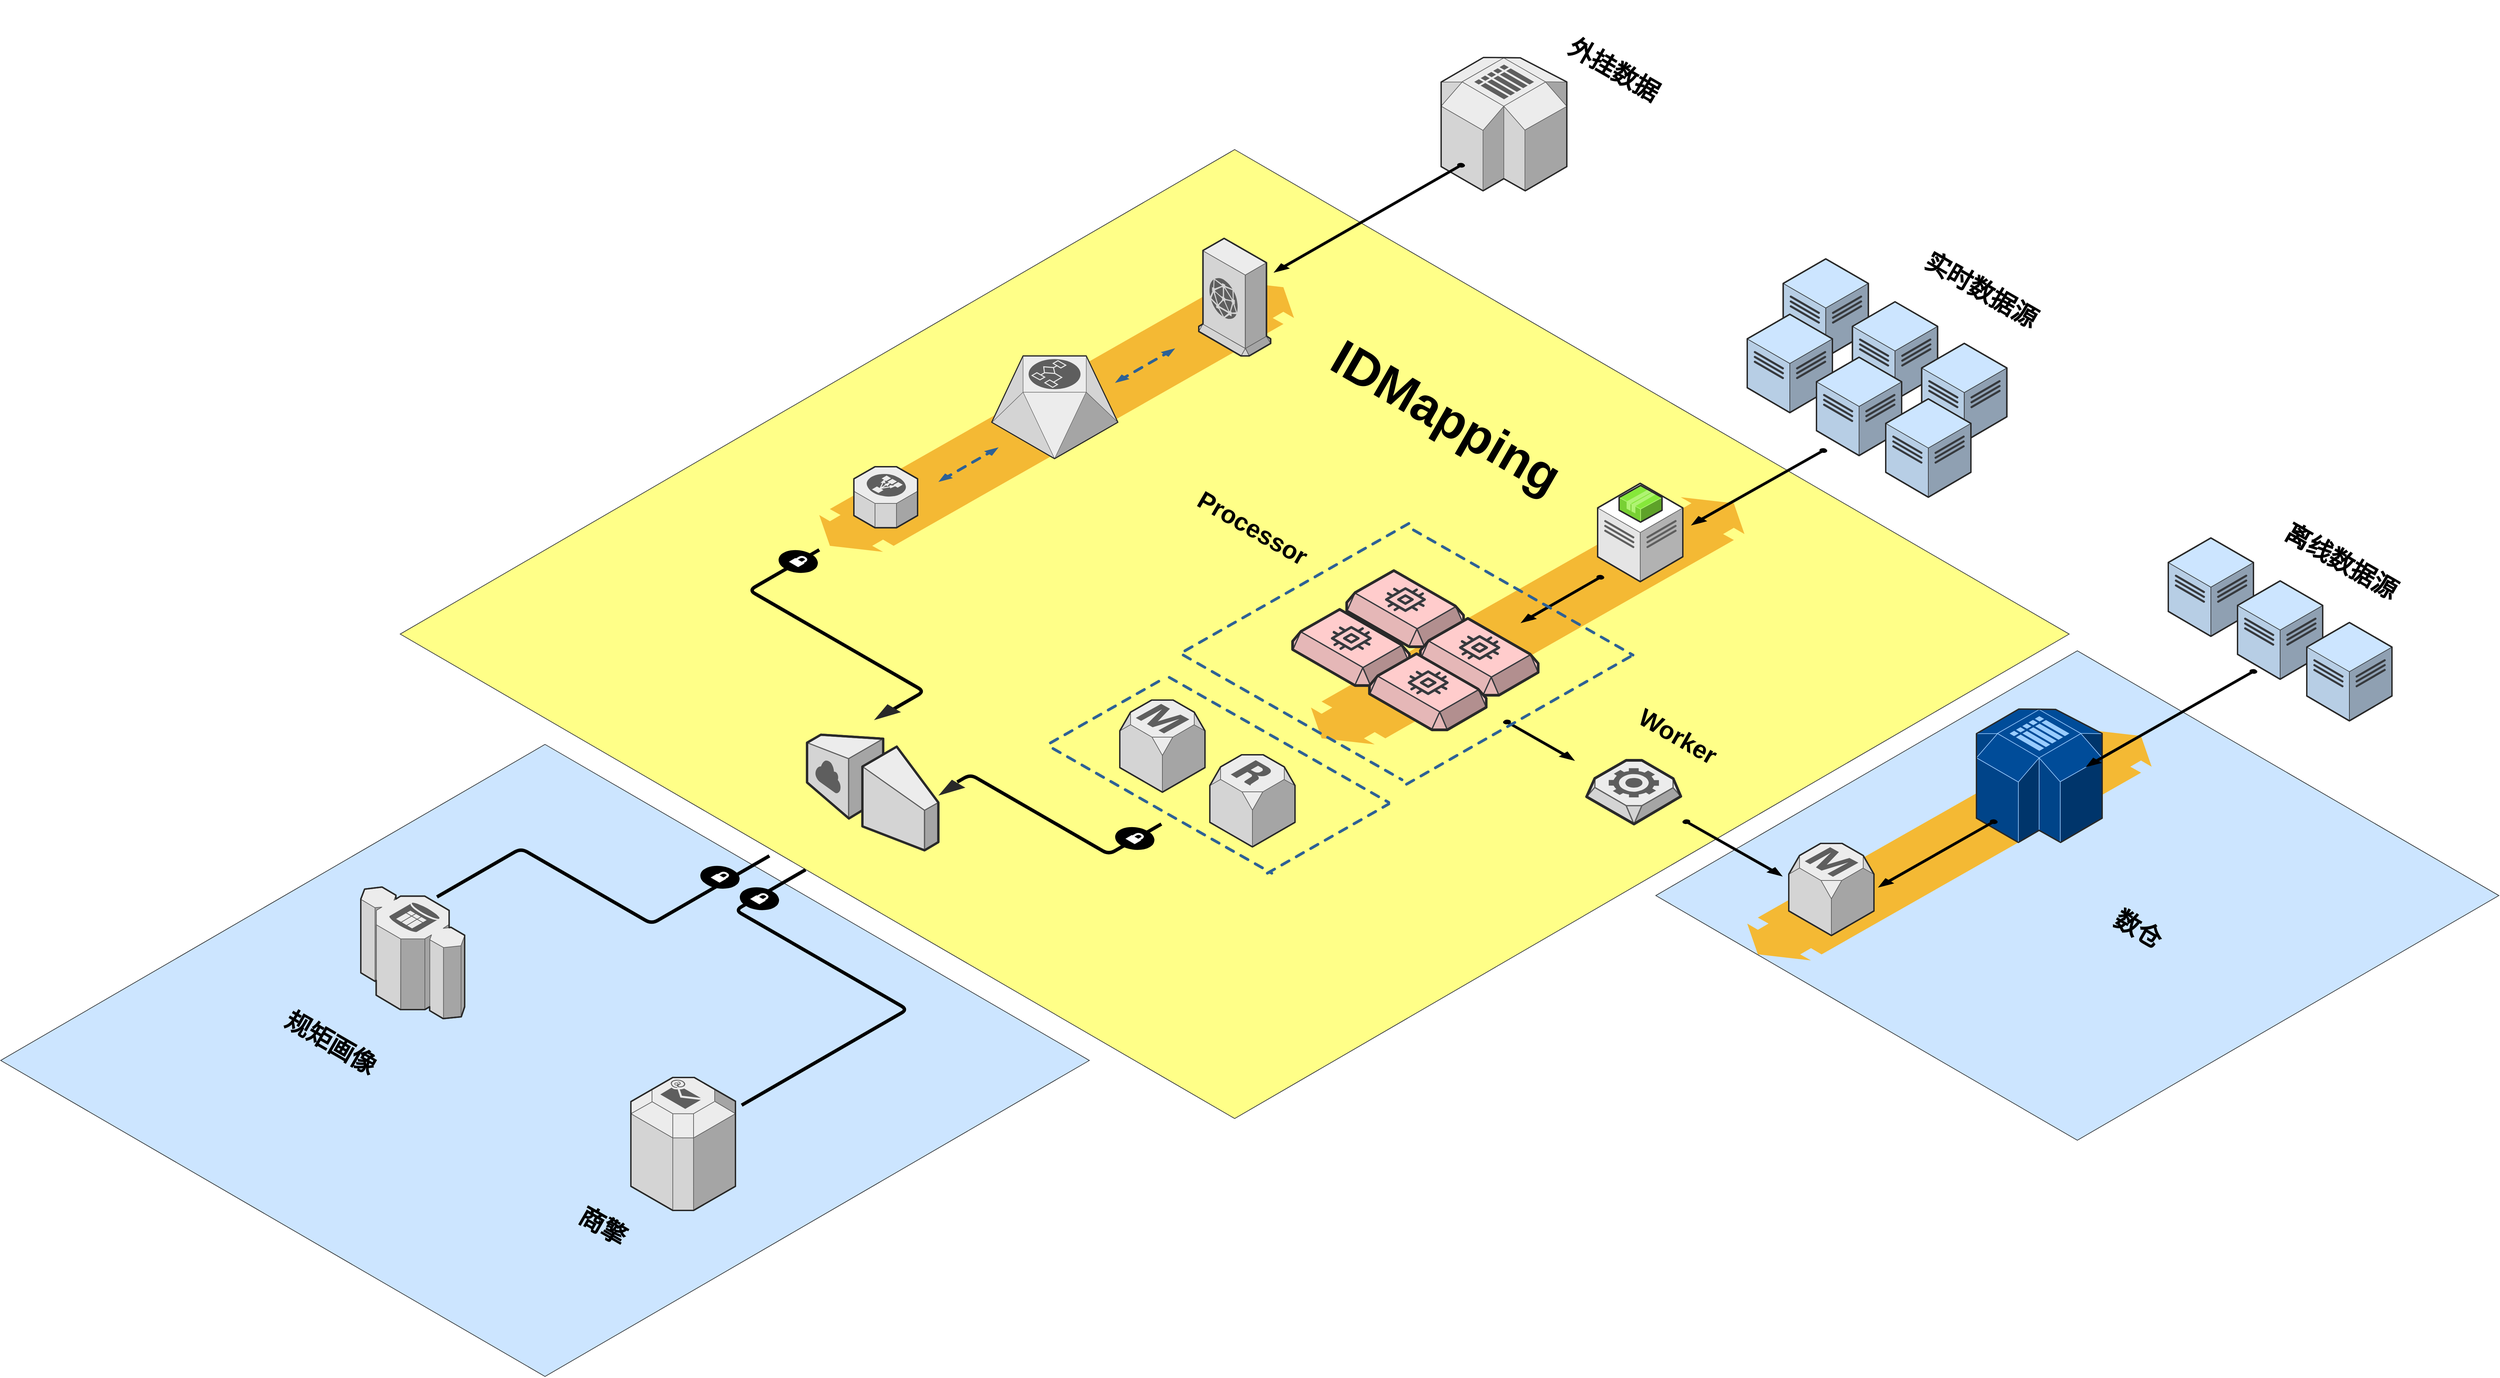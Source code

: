 <mxfile version="22.1.1" type="github">
  <diagram name="Page-1" id="aaaa8250-4180-3840-79b5-4cada1eebb92">
    <mxGraphModel dx="6480" dy="2360" grid="1" gridSize="10" guides="1" tooltips="1" connect="1" arrows="1" fold="1" page="1" pageScale="1" pageWidth="850" pageHeight="1100" background="none" math="0" shadow="0">
      <root>
        <object label="" A="姓名" id="0">
          <mxCell />
        </object>
        <mxCell id="1" parent="0" />
        <mxCell id="N4fXtc_vA8JSeR74UG47-44" value="" style="verticalLabelPosition=bottom;html=1;verticalAlign=top;strokeWidth=1;align=center;outlineConnect=0;dashed=0;outlineConnect=0;shape=mxgraph.aws3d.spot2;fillColor=#cce5ff;strokeColor=#36393d;aspect=fixed;" vertex="1" parent="1">
          <mxGeometry x="1470" y="1213.85" width="1217.37" height="706.86" as="geometry" />
        </mxCell>
        <mxCell id="N4fXtc_vA8JSeR74UG47-30" value="" style="verticalLabelPosition=bottom;html=1;verticalAlign=top;strokeWidth=1;align=center;outlineConnect=0;dashed=0;outlineConnect=0;shape=mxgraph.aws3d.spot2;fillColor=#ffff88;strokeColor=#36393d;aspect=fixed;" vertex="1" parent="1">
          <mxGeometry x="-343.1" y="490" width="2410" height="1399.35" as="geometry" />
        </mxCell>
        <mxCell id="N4fXtc_vA8JSeR74UG47-29" value="" style="verticalLabelPosition=bottom;html=1;verticalAlign=top;strokeWidth=1;align=center;outlineConnect=0;dashed=0;outlineConnect=0;shape=mxgraph.aws3d.spot2;fillColor=#cce5ff;strokeColor=#36393d;aspect=fixed;" vertex="1" parent="1">
          <mxGeometry x="-920" y="1349" width="1572" height="912.78" as="geometry" />
        </mxCell>
        <mxCell id="d5ac148becb70bc-7" value="" style="verticalLabelPosition=bottom;html=1;verticalAlign=top;strokeWidth=1;dashed=0;shape=mxgraph.aws3d.flatDoubleEdge;fillColor=#000000;aspect=fixed;rounded=1;shadow=0;comic=0;fontFamily=Verdana;fontSize=12;flipV=1;" parent="1" vertex="1">
          <mxGeometry x="1602" y="1328" width="584" height="333" as="geometry" />
        </mxCell>
        <mxCell id="1a8abee3a6cfdf20-38" value="" style="verticalLabelPosition=bottom;html=1;verticalAlign=top;strokeWidth=1;dashed=0;shape=mxgraph.aws3d.flatDoubleEdge;fillColor=#000000;aspect=fixed;rounded=1;shadow=0;comic=0;fontFamily=Verdana;fontSize=12;flipV=1;" parent="1" vertex="1">
          <mxGeometry x="972" y="992" width="626" height="357" as="geometry" />
        </mxCell>
        <mxCell id="1a8abee3a6cfdf20-28" value="" style="verticalLabelPosition=bottom;html=1;verticalAlign=top;strokeWidth=1;dashed=0;shape=mxgraph.aws3d.flatDoubleEdge;fillColor=#000000;aspect=fixed;rounded=1;shadow=0;comic=0;fontFamily=Verdana;fontSize=12;flipV=1;" parent="1" vertex="1">
          <mxGeometry x="262" y="680" width="685.59" height="391" as="geometry" />
        </mxCell>
        <mxCell id="1a8abee3a6cfdf20-3" value="" style="edgeStyle=isometricEdgeStyle;endArrow=none;html=1;labelBackgroundColor=none;strokeWidth=5;fontFamily=Verdana;fontSize=12" parent="1" edge="1">
          <mxGeometry width="50" height="100" relative="1" as="geometry">
            <mxPoint x="352" y="1308" as="sourcePoint" />
            <mxPoint x="262" y="1068" as="targetPoint" />
            <Array as="points">
              <mxPoint x="302" y="1208" />
            </Array>
          </mxGeometry>
        </mxCell>
        <mxCell id="1a8abee3a6cfdf20-5" value="" style="edgeStyle=isometricEdgeStyle;endArrow=none;html=1;labelBackgroundColor=none;strokeColor=#000000;strokeWidth=5;fontFamily=Verdana;fontSize=12;exitX=0.698;exitY=0.854;exitDx=0;exitDy=0;exitPerimeter=0;" parent="1" edge="1" source="1a8abee3a6cfdf20-27">
          <mxGeometry width="50" height="100" relative="1" as="geometry">
            <mxPoint x="420" y="1430" as="sourcePoint" />
            <mxPoint x="756" y="1464" as="targetPoint" />
            <Array as="points">
              <mxPoint x="580" y="1450" />
            </Array>
          </mxGeometry>
        </mxCell>
        <mxCell id="1a8abee3a6cfdf20-6" value="" style="verticalLabelPosition=bottom;html=1;verticalAlign=top;strokeWidth=1;dashed=0;shape=mxgraph.aws3d.elasticLoadBalancing;fillColor=#ECECEC;strokeColor=#5E5E5E;aspect=fixed;rounded=1;shadow=0;comic=0;fontSize=12;" parent="1" vertex="1">
          <mxGeometry x="312" y="948" width="92" height="88.17" as="geometry" />
        </mxCell>
        <mxCell id="1a8abee3a6cfdf20-7" value="" style="verticalLabelPosition=bottom;html=1;verticalAlign=top;strokeWidth=1;dashed=0;shape=mxgraph.aws3d.workflowService;fillColor=#ECECEC;strokeColor=#5E5E5E;aspect=fixed;rounded=1;shadow=0;comic=0;fontSize=12" parent="1" vertex="1">
          <mxGeometry x="511" y="788" width="182.2" height="148.4" as="geometry" />
        </mxCell>
        <mxCell id="1a8abee3a6cfdf20-8" value="" style="verticalLabelPosition=bottom;html=1;verticalAlign=top;strokeWidth=1;dashed=0;shape=mxgraph.aws3d.cloudfront;fillColor=#ECECEC;strokeColor=#5E5E5E;aspect=fixed;rounded=1;shadow=0;comic=0;fontSize=12" parent="1" vertex="1">
          <mxGeometry x="810" y="618.2" width="103.8" height="169.8" as="geometry" />
        </mxCell>
        <mxCell id="1a8abee3a6cfdf20-9" value="" style="verticalLabelPosition=bottom;html=1;verticalAlign=top;strokeWidth=1;dashed=0;shape=mxgraph.aws3d.internetGateway;fillColor=#ECECEC;strokeColor=#5E5E5E;aspect=fixed;rounded=1;shadow=0;comic=0;fontSize=12;flipH=1;flipV=0;" parent="1" vertex="1">
          <mxGeometry x="244.42" y="1335" width="189.58" height="167" as="geometry" />
        </mxCell>
        <mxCell id="1a8abee3a6cfdf20-13" value="" style="verticalLabelPosition=bottom;html=1;verticalAlign=top;strokeWidth=1;dashed=0;shape=mxgraph.aws3d.simpleDb2;fillColor=#ECECEC;strokeColor=#5E5E5E;aspect=fixed;rounded=1;shadow=0;comic=0;fontSize=12" parent="1" vertex="1">
          <mxGeometry x="1160" y="357" width="181.5" height="192.6" as="geometry" />
        </mxCell>
        <mxCell id="1a8abee3a6cfdf20-20" value="" style="verticalLabelPosition=bottom;html=1;verticalAlign=top;strokeWidth=1;dashed=0;shape=mxgraph.aws3d.simpleDb2;fillColor=#004C99;strokeColor=#99CCFF;aspect=fixed;rounded=1;shadow=0;comic=0;fontSize=12" parent="1" vertex="1">
          <mxGeometry x="1933" y="1298" width="181.5" height="192.6" as="geometry" />
        </mxCell>
        <mxCell id="1a8abee3a6cfdf20-22" value="" style="verticalLabelPosition=bottom;html=1;verticalAlign=top;strokeWidth=1;dashed=0;shape=mxgraph.aws3d.dataCenter;fillColor=#ffffff;strokeColor=#5E5E5E;aspect=fixed;rounded=1;shadow=0;comic=0;fontSize=12" parent="1" vertex="1">
          <mxGeometry x="1386" y="972" width="123" height="142" as="geometry" />
        </mxCell>
        <mxCell id="1a8abee3a6cfdf20-23" value="" style="verticalLabelPosition=bottom;html=1;verticalAlign=top;strokeWidth=1;dashed=0;shape=mxgraph.aws3d.application2;fillColor=#86E83A;strokeColor=#B0F373;aspect=fixed;rounded=1;shadow=0;comic=0;fontSize=12" parent="1" vertex="1">
          <mxGeometry x="1417" y="975" width="62" height="53" as="geometry" />
        </mxCell>
        <mxCell id="1a8abee3a6cfdf20-25" value="" style="verticalLabelPosition=bottom;html=1;verticalAlign=top;strokeWidth=1;dashed=0;shape=mxgraph.aws3d.arrowhead;aspect=fixed;rounded=1;shadow=0;comic=0;fillColor=none;fontFamily=Verdana;fontSize=12;fontColor=#000000;flipV=1;" parent="1" vertex="1">
          <mxGeometry x="341" y="1291" width="39" height="23" as="geometry" />
        </mxCell>
        <mxCell id="1a8abee3a6cfdf20-1" value="" style="verticalLabelPosition=bottom;html=1;verticalAlign=top;strokeWidth=1;dashed=0;shape=mxgraph.aws3d.secureConnection;fillColor=#000000;strokeColor=#ffffff;aspect=fixed;rounded=1;shadow=0;comic=0;fontSize=12" parent="1" vertex="1">
          <mxGeometry x="203" y="1068" width="57.0" height="34" as="geometry" />
        </mxCell>
        <mxCell id="1a8abee3a6cfdf20-29" value="" style="verticalLabelPosition=bottom;html=1;verticalAlign=top;strokeWidth=1;dashed=0;shape=mxgraph.aws3d.dashedEdgeDouble;fillColor=#000000;aspect=fixed;rounded=1;shadow=0;comic=0;fontFamily=Verdana;fontSize=12;flipV=1;" parent="1" vertex="1">
          <mxGeometry x="434" y="920" width="87" height="50" as="geometry" />
        </mxCell>
        <mxCell id="1a8abee3a6cfdf20-30" value="" style="verticalLabelPosition=bottom;html=1;verticalAlign=top;strokeWidth=1;dashed=0;shape=mxgraph.aws3d.dashedEdgeDouble;fillColor=#000000;aspect=fixed;rounded=1;shadow=0;comic=0;fontFamily=Verdana;fontSize=12;flipV=1;" parent="1" vertex="1">
          <mxGeometry x="689" y="777" width="87" height="50" as="geometry" />
        </mxCell>
        <mxCell id="1a8abee3a6cfdf20-34" value="" style="verticalLabelPosition=bottom;html=1;verticalAlign=top;strokeWidth=1;dashed=0;shape=mxgraph.aws3d.arrowSW;fillColor=#000000;aspect=fixed;rounded=1;shadow=0;comic=0;fontFamily=Verdana;fontSize=12;" parent="1" vertex="1">
          <mxGeometry x="919.3" y="510" width="274.56" height="157" as="geometry" />
        </mxCell>
        <mxCell id="1a8abee3a6cfdf20-36" value="" style="verticalLabelPosition=bottom;html=1;verticalAlign=top;strokeWidth=1;dashed=0;shape=mxgraph.aws3d.arrowSW;fillColor=#000000;aspect=fixed;rounded=1;shadow=0;comic=0;fontFamily=Verdana;fontSize=12" parent="1" vertex="1">
          <mxGeometry x="1522" y="922" width="195" height="110" as="geometry" />
        </mxCell>
        <mxCell id="1a8abee3a6cfdf20-37" value="" style="verticalLabelPosition=bottom;html=1;verticalAlign=top;strokeWidth=1;dashed=0;shape=mxgraph.aws3d.arrowSW;fillColor=#000000;aspect=fixed;rounded=1;shadow=0;comic=0;fontFamily=Verdana;fontSize=12" parent="1" vertex="1">
          <mxGeometry x="1276" y="1105" width="119" height="68" as="geometry" />
        </mxCell>
        <mxCell id="1a8abee3a6cfdf20-39" value="" style="verticalLabelPosition=bottom;html=1;verticalAlign=top;strokeWidth=1;dashed=0;shape=mxgraph.aws3d.arrowSE;fillColor=#000000;aspect=fixed;rounded=1;shadow=0;comic=0;fontFamily=Verdana;fontSize=12" parent="1" vertex="1">
          <mxGeometry x="1250" y="1314" width="102" height="58" as="geometry" />
        </mxCell>
        <mxCell id="d5ac148becb70bc-1" value="" style="verticalLabelPosition=bottom;html=1;verticalAlign=top;strokeWidth=1;dashed=0;shape=mxgraph.aws3d.arrowSE;fillColor=#000000;aspect=fixed;rounded=1;shadow=0;comic=0;fontFamily=Verdana;fontSize=12" parent="1" vertex="1">
          <mxGeometry x="1509" y="1458" width="143" height="81" as="geometry" />
        </mxCell>
        <mxCell id="d5ac148becb70bc-3" value="" style="verticalLabelPosition=bottom;html=1;verticalAlign=top;strokeWidth=1;dashed=0;shape=mxgraph.aws3d.rdsMaster;fillColor=#ECECEC;strokeColor=#5E5E5E;aspect=fixed;rounded=1;shadow=0;comic=0;fontFamily=Verdana;fontSize=12" parent="1" vertex="1">
          <mxGeometry x="1662" y="1492" width="123" height="133" as="geometry" />
        </mxCell>
        <mxCell id="d5ac148becb70bc-4" value="" style="verticalLabelPosition=bottom;html=1;verticalAlign=top;strokeWidth=1;dashed=0;shape=mxgraph.aws3d.arrowSW;fillColor=#000000;aspect=fixed;rounded=1;shadow=0;comic=0;fontFamily=Verdana;fontSize=12" parent="1" vertex="1">
          <mxGeometry x="1792" y="1458" width="171" height="97" as="geometry" />
        </mxCell>
        <mxCell id="d5ac148becb70bc-6" value="" style="verticalLabelPosition=bottom;html=1;verticalAlign=top;strokeWidth=1;dashed=0;shape=mxgraph.aws3d.arrowSW;fillColor=#000000;aspect=fixed;rounded=1;shadow=0;comic=0;fontFamily=Verdana;fontSize=12" parent="1" vertex="1">
          <mxGeometry x="2092" y="1241" width="246" height="140" as="geometry" />
        </mxCell>
        <mxCell id="d5ac148becb70bc-8" value="" style="verticalLabelPosition=bottom;html=1;verticalAlign=top;strokeWidth=1;dashed=0;shape=mxgraph.aws3d.dashedArrowlessEdge;aspect=fixed;rounded=1;shadow=0;comic=0;fontFamily=Verdana;fontSize=12;fillColor=#ffcccc;strokeColor=#36393d;" parent="1" vertex="1">
          <mxGeometry x="1120" y="1039.35" width="317.02" height="180.65" as="geometry" />
        </mxCell>
        <mxCell id="d5ac148becb70bc-9" value="" style="verticalLabelPosition=bottom;html=1;verticalAlign=top;strokeWidth=1;dashed=0;shape=mxgraph.aws3d.dashedArrowlessEdge;aspect=fixed;rounded=1;shadow=0;comic=0;fontFamily=Verdana;fontSize=12;fillColor=#ffcccc;strokeColor=#36393d;" parent="1" vertex="1">
          <mxGeometry x="787.55" y="1220" width="315.88" height="180" as="geometry" />
        </mxCell>
        <mxCell id="d5ac148becb70bc-10" value="" style="verticalLabelPosition=bottom;html=1;verticalAlign=top;strokeWidth=1;dashed=0;shape=mxgraph.aws3d.dashedArrowlessEdge;fillColor=#ffcccc;aspect=fixed;rounded=1;shadow=0;comic=0;fontFamily=Verdana;fontSize=12;flipV=1;strokeColor=#36393d;" parent="1" vertex="1">
          <mxGeometry x="790" y="1030" width="323.37" height="183.85" as="geometry" />
        </mxCell>
        <mxCell id="d5ac148becb70bc-12" value="" style="verticalLabelPosition=bottom;html=1;verticalAlign=top;strokeWidth=1;dashed=0;shape=mxgraph.aws3d.dashedArrowlessEdge;aspect=fixed;rounded=1;shadow=0;comic=0;fontFamily=Verdana;fontSize=12;flipV=1;fillColor=#ffcccc;strokeColor=#36393d;" parent="1" vertex="1">
          <mxGeometry x="1110" y="1220" width="327.02" height="186.5" as="geometry" />
        </mxCell>
        <mxCell id="1a8abee3a6cfdf20-2" value="" style="verticalLabelPosition=bottom;html=1;verticalAlign=top;strokeWidth=1;dashed=0;shape=mxgraph.aws3d.secureConnection;fillColor=#000000;strokeColor=#ffffff;aspect=fixed;rounded=1;shadow=0;comic=0;fontSize=12" parent="1" vertex="1">
          <mxGeometry x="689" y="1468" width="57.0" height="34" as="geometry" />
        </mxCell>
        <mxCell id="N4fXtc_vA8JSeR74UG47-7" value="" style="verticalLabelPosition=bottom;html=1;verticalAlign=top;strokeWidth=1;align=center;outlineConnect=0;dashed=0;outlineConnect=0;shape=mxgraph.aws3d.ebs2;fillColor=#ffcccc;strokeColor=#36393d;aspect=fixed;" vertex="1" parent="1">
          <mxGeometry x="1023.66" y="1098" width="168.67" height="110" as="geometry" />
        </mxCell>
        <mxCell id="N4fXtc_vA8JSeR74UG47-8" value="" style="verticalLabelPosition=bottom;html=1;verticalAlign=top;strokeWidth=1;align=center;outlineConnect=0;dashed=0;outlineConnect=0;shape=mxgraph.aws3d.ebs2;fillColor=#ffcccc;strokeColor=#36393d;aspect=fixed;" vertex="1" parent="1">
          <mxGeometry x="1130" y="1167" width="170.18" height="110.98" as="geometry" />
        </mxCell>
        <mxCell id="N4fXtc_vA8JSeR74UG47-9" value="" style="verticalLabelPosition=bottom;html=1;verticalAlign=top;strokeWidth=1;align=center;outlineConnect=0;dashed=0;outlineConnect=0;shape=mxgraph.aws3d.ebs2;fillColor=#ffcccc;strokeColor=#36393d;aspect=fixed;" vertex="1" parent="1">
          <mxGeometry x="945.5" y="1154" width="168.67" height="110" as="geometry" />
        </mxCell>
        <mxCell id="N4fXtc_vA8JSeR74UG47-10" value="" style="verticalLabelPosition=bottom;html=1;verticalAlign=top;strokeWidth=1;align=center;outlineConnect=0;dashed=0;outlineConnect=0;shape=mxgraph.aws3d.ebs2;fillColor=#ffcccc;strokeColor=#36393d;aspect=fixed;" vertex="1" parent="1">
          <mxGeometry x="1056.5" y="1218" width="168.67" height="110" as="geometry" />
        </mxCell>
        <mxCell id="N4fXtc_vA8JSeR74UG47-12" value="" style="verticalLabelPosition=bottom;html=1;verticalAlign=top;strokeWidth=1;align=center;outlineConnect=0;dashed=0;outlineConnect=0;shape=mxgraph.aws3d.redshift;fillColor=#ECECEC;strokeColor=#5E5E5E;aspect=fixed;" vertex="1" parent="1">
          <mxGeometry x="-400" y="1555" width="150" height="190" as="geometry" />
        </mxCell>
        <mxCell id="N4fXtc_vA8JSeR74UG47-13" value="" style="verticalLabelPosition=bottom;html=1;verticalAlign=top;strokeWidth=1;align=center;outlineConnect=0;dashed=0;outlineConnect=0;shape=mxgraph.aws3d.email_service;fillColor=#ECECEC;strokeColor=#5E5E5E;aspect=fixed;" vertex="1" parent="1">
          <mxGeometry x="-10" y="1830" width="151" height="192" as="geometry" />
        </mxCell>
        <mxCell id="N4fXtc_vA8JSeR74UG47-16" value="" style="verticalLabelPosition=bottom;html=1;verticalAlign=top;strokeWidth=1;dashed=0;shape=mxgraph.aws3d.secureConnection;fillColor=#000000;strokeColor=#ffffff;aspect=fixed;rounded=1;shadow=0;comic=0;fontSize=12" vertex="1" parent="1">
          <mxGeometry x="90" y="1524" width="57.0" height="34" as="geometry" />
        </mxCell>
        <mxCell id="N4fXtc_vA8JSeR74UG47-22" value="" style="edgeStyle=isometricEdgeStyle;endArrow=none;html=1;labelBackgroundColor=none;strokeWidth=5;fontFamily=Verdana;fontSize=12" edge="1" parent="1">
          <mxGeometry width="50" height="100" relative="1" as="geometry">
            <mxPoint x="150" y="1870" as="sourcePoint" />
            <mxPoint x="242.24" y="1530" as="targetPoint" />
            <Array as="points">
              <mxPoint x="282.24" y="1670" />
            </Array>
          </mxGeometry>
        </mxCell>
        <mxCell id="N4fXtc_vA8JSeR74UG47-20" value="" style="verticalLabelPosition=bottom;html=1;verticalAlign=top;strokeWidth=1;dashed=0;shape=mxgraph.aws3d.secureConnection;fillColor=#000000;strokeColor=#ffffff;aspect=fixed;rounded=1;shadow=0;comic=0;fontSize=12" vertex="1" parent="1">
          <mxGeometry x="147" y="1555" width="57.0" height="34" as="geometry" />
        </mxCell>
        <mxCell id="N4fXtc_vA8JSeR74UG47-23" value="" style="edgeStyle=isometricEdgeStyle;endArrow=none;html=1;labelBackgroundColor=none;strokeColor=#000000;strokeWidth=5;fontFamily=Verdana;fontSize=12" edge="1" parent="1">
          <mxGeometry width="50" height="100" relative="1" as="geometry">
            <mxPoint x="-290" y="1569.28" as="sourcePoint" />
            <mxPoint x="190" y="1510" as="targetPoint" />
            <Array as="points">
              <mxPoint x="-30" y="1579.28" />
            </Array>
          </mxGeometry>
        </mxCell>
        <mxCell id="N4fXtc_vA8JSeR74UG47-28" value="" style="verticalLabelPosition=bottom;html=1;verticalAlign=top;strokeWidth=1;align=center;outlineConnect=0;dashed=0;outlineConnect=0;shape=mxgraph.aws3d.dataCenter;strokeColor=#36393d;aspect=fixed;fillColor=#cce5ff;" vertex="1" parent="1">
          <mxGeometry x="2210" y="1050.92" width="123" height="142" as="geometry" />
        </mxCell>
        <mxCell id="N4fXtc_vA8JSeR74UG47-31" value="" style="verticalLabelPosition=bottom;html=1;verticalAlign=top;strokeWidth=1;align=center;outlineConnect=0;dashed=0;outlineConnect=0;shape=mxgraph.aws3d.rdsMaster;fillColor=#ECECEC;strokeColor=#5E5E5E;aspect=fixed;" vertex="1" parent="1">
          <mxGeometry x="696" y="1285" width="123" height="133" as="geometry" />
        </mxCell>
        <mxCell id="N4fXtc_vA8JSeR74UG47-32" value="" style="verticalLabelPosition=bottom;html=1;verticalAlign=top;strokeWidth=1;align=center;outlineConnect=0;dashed=0;outlineConnect=0;shape=mxgraph.aws3d.rdsSlave;fillColor=#ECECEC;strokeColor=#5E5E5E;aspect=fixed;" vertex="1" parent="1">
          <mxGeometry x="826" y="1364" width="123" height="133" as="geometry" />
        </mxCell>
        <mxCell id="N4fXtc_vA8JSeR74UG47-36" value="" style="verticalLabelPosition=bottom;html=1;verticalAlign=top;strokeWidth=1;dashed=0;shape=mxgraph.aws3d.dashedArrowlessEdge;aspect=fixed;rounded=1;shadow=0;comic=0;fontFamily=Verdana;fontSize=12" vertex="1" parent="1">
          <mxGeometry x="599.56" y="1355" width="315.88" height="180" as="geometry" />
        </mxCell>
        <mxCell id="N4fXtc_vA8JSeR74UG47-37" value="" style="verticalLabelPosition=bottom;html=1;verticalAlign=top;strokeWidth=1;dashed=0;shape=mxgraph.aws3d.dashedArrowlessEdge;aspect=fixed;rounded=1;shadow=0;comic=0;fontFamily=Verdana;fontSize=12;flipV=1;" vertex="1" parent="1">
          <mxGeometry x="909.07" y="1435" width="175.34" height="100" as="geometry" />
        </mxCell>
        <mxCell id="N4fXtc_vA8JSeR74UG47-38" value="" style="verticalLabelPosition=bottom;html=1;verticalAlign=top;strokeWidth=1;dashed=0;shape=mxgraph.aws3d.dashedArrowlessEdge;aspect=fixed;rounded=1;shadow=0;comic=0;fontFamily=Verdana;fontSize=12" vertex="1" parent="1">
          <mxGeometry x="767.39" y="1252.18" width="317.02" height="180.65" as="geometry" />
        </mxCell>
        <mxCell id="N4fXtc_vA8JSeR74UG47-39" value="" style="verticalLabelPosition=bottom;html=1;verticalAlign=top;strokeWidth=1;dashed=0;shape=mxgraph.aws3d.dashedArrowlessEdge;fillColor=#000000;aspect=fixed;rounded=1;shadow=0;comic=0;fontFamily=Verdana;fontSize=12;fontColor=#000000;flipV=1;" vertex="1" parent="1">
          <mxGeometry x="595.81" y="1255" width="161.55" height="91.85" as="geometry" />
        </mxCell>
        <mxCell id="N4fXtc_vA8JSeR74UG47-45" value="" style="verticalLabelPosition=bottom;html=1;verticalAlign=top;strokeWidth=1;align=center;outlineConnect=0;dashed=0;outlineConnect=0;shape=mxgraph.aws3d.dataCenter;strokeColor=#36393d;aspect=fixed;fillColor=#cce5ff;" vertex="1" parent="1">
          <mxGeometry x="2310" y="1112.9" width="123" height="142" as="geometry" />
        </mxCell>
        <mxCell id="N4fXtc_vA8JSeR74UG47-46" value="" style="verticalLabelPosition=bottom;html=1;verticalAlign=top;strokeWidth=1;align=center;outlineConnect=0;dashed=0;outlineConnect=0;shape=mxgraph.aws3d.dataCenter;strokeColor=#36393d;aspect=fixed;fillColor=#cce5ff;" vertex="1" parent="1">
          <mxGeometry x="2410" y="1173" width="123" height="142" as="geometry" />
        </mxCell>
        <mxCell id="N4fXtc_vA8JSeR74UG47-47" value="" style="verticalLabelPosition=bottom;html=1;verticalAlign=top;strokeWidth=1;align=center;outlineConnect=0;dashed=0;outlineConnect=0;shape=mxgraph.aws3d.dataCenter;strokeColor=#36393d;aspect=fixed;fillColor=#cce5ff;" vertex="1" parent="1">
          <mxGeometry x="1653.9" y="647.84" width="123" height="142" as="geometry" />
        </mxCell>
        <mxCell id="N4fXtc_vA8JSeR74UG47-48" value="" style="verticalLabelPosition=bottom;html=1;verticalAlign=top;strokeWidth=1;align=center;outlineConnect=0;dashed=0;outlineConnect=0;shape=mxgraph.aws3d.dataCenter;strokeColor=#36393d;aspect=fixed;fillColor=#cce5ff;" vertex="1" parent="1">
          <mxGeometry x="1753.9" y="709.82" width="123" height="142" as="geometry" />
        </mxCell>
        <mxCell id="N4fXtc_vA8JSeR74UG47-49" value="" style="verticalLabelPosition=bottom;html=1;verticalAlign=top;strokeWidth=1;align=center;outlineConnect=0;dashed=0;outlineConnect=0;shape=mxgraph.aws3d.dataCenter;strokeColor=#36393d;aspect=fixed;fillColor=#cce5ff;" vertex="1" parent="1">
          <mxGeometry x="1853.9" y="769.92" width="123" height="142" as="geometry" />
        </mxCell>
        <mxCell id="N4fXtc_vA8JSeR74UG47-50" value="" style="verticalLabelPosition=bottom;html=1;verticalAlign=top;strokeWidth=1;align=center;outlineConnect=0;dashed=0;outlineConnect=0;shape=mxgraph.aws3d.dataCenter;strokeColor=#36393d;aspect=fixed;fillColor=#cce5ff;" vertex="1" parent="1">
          <mxGeometry x="1602" y="727.92" width="123" height="142" as="geometry" />
        </mxCell>
        <mxCell id="N4fXtc_vA8JSeR74UG47-51" value="" style="verticalLabelPosition=bottom;html=1;verticalAlign=top;strokeWidth=1;align=center;outlineConnect=0;dashed=0;outlineConnect=0;shape=mxgraph.aws3d.dataCenter;strokeColor=#36393d;aspect=fixed;fillColor=#cce5ff;" vertex="1" parent="1">
          <mxGeometry x="1702" y="789.9" width="123" height="142" as="geometry" />
        </mxCell>
        <mxCell id="N4fXtc_vA8JSeR74UG47-52" value="" style="verticalLabelPosition=bottom;html=1;verticalAlign=top;strokeWidth=1;align=center;outlineConnect=0;dashed=0;outlineConnect=0;shape=mxgraph.aws3d.dataCenter;strokeColor=#36393d;aspect=fixed;fillColor=#cce5ff;" vertex="1" parent="1">
          <mxGeometry x="1802" y="850" width="123" height="142" as="geometry" />
        </mxCell>
        <mxCell id="N4fXtc_vA8JSeR74UG47-53" value="" style="verticalLabelPosition=bottom;html=1;verticalAlign=top;strokeWidth=1;align=center;outlineConnect=0;dashed=0;outlineConnect=0;shape=mxgraph.aws3d.worker;fillColor=#ECECEC;strokeColor=#5E5E5E;aspect=fixed;" vertex="1" parent="1">
          <mxGeometry x="1370" y="1372" width="136.16" height="92" as="geometry" />
        </mxCell>
        <mxCell id="1a8abee3a6cfdf20-27" value="" style="verticalLabelPosition=bottom;html=1;verticalAlign=top;strokeWidth=1;dashed=0;shape=mxgraph.aws3d.arrowhead;aspect=fixed;rounded=1;shadow=0;comic=0;fillColor=none;fontFamily=Verdana;fontSize=12;fontColor=#000000;flipV=1;" parent="1" vertex="1">
          <mxGeometry x="434" y="1400" width="39" height="23" as="geometry" />
        </mxCell>
        <mxCell id="N4fXtc_vA8JSeR74UG47-57" value="&lt;font style=&quot;font-size: 36px;&quot;&gt;&lt;b style=&quot;&quot;&gt;离线数据源&lt;/b&gt;&lt;/font&gt;" style="rounded=1;whiteSpace=wrap;html=1;rotation=30;strokeColor=none;" vertex="1" parent="1">
          <mxGeometry x="2360" y="1050.46" width="200" height="69.08" as="geometry" />
        </mxCell>
        <mxCell id="N4fXtc_vA8JSeR74UG47-59" value="&lt;font style=&quot;font-size: 36px;&quot;&gt;&lt;b style=&quot;&quot;&gt;数仓&lt;/b&gt;&lt;/font&gt;" style="rounded=1;whiteSpace=wrap;html=1;rotation=30;strokeColor=none;fillColor=#cce5ff;" vertex="1" parent="1">
          <mxGeometry x="2066.9" y="1581" width="200" height="69.08" as="geometry" />
        </mxCell>
        <mxCell id="N4fXtc_vA8JSeR74UG47-60" value="&lt;font style=&quot;font-size: 36px;&quot;&gt;&lt;b style=&quot;&quot;&gt;实时数据源&lt;/b&gt;&lt;/font&gt;" style="rounded=1;whiteSpace=wrap;html=1;rotation=30;strokeColor=none;" vertex="1" parent="1">
          <mxGeometry x="1840" y="658.84" width="200" height="69.08" as="geometry" />
        </mxCell>
        <mxCell id="N4fXtc_vA8JSeR74UG47-61" value="&lt;font style=&quot;font-size: 36px;&quot;&gt;&lt;b style=&quot;&quot;&gt;外挂数据&lt;/b&gt;&lt;/font&gt;" style="rounded=1;whiteSpace=wrap;html=1;rotation=30;strokeColor=none;" vertex="1" parent="1">
          <mxGeometry x="1290" y="320.0" width="200" height="69.08" as="geometry" />
        </mxCell>
        <mxCell id="N4fXtc_vA8JSeR74UG47-62" value="&lt;font style=&quot;font-size: 72px;&quot;&gt;&lt;b style=&quot;&quot;&gt;IDMapping&lt;/b&gt;&lt;/font&gt;" style="rounded=1;whiteSpace=wrap;html=1;rotation=30;strokeColor=none;fillColor=#ffff88;" vertex="1" parent="1">
          <mxGeometry x="1084.44" y="835.15" width="166.5" height="82.34" as="geometry" />
        </mxCell>
        <mxCell id="N4fXtc_vA8JSeR74UG47-63" value="&lt;font style=&quot;font-size: 36px;&quot;&gt;&lt;b style=&quot;&quot;&gt;规矩画像&lt;/b&gt;&lt;/font&gt;" style="rounded=1;whiteSpace=wrap;html=1;rotation=30;strokeColor=none;fillColor=#cce5ff;" vertex="1" parent="1">
          <mxGeometry x="-543.1" y="1745" width="200" height="69.08" as="geometry" />
        </mxCell>
        <mxCell id="N4fXtc_vA8JSeR74UG47-64" value="&lt;font style=&quot;font-size: 36px;&quot;&gt;&lt;b style=&quot;&quot;&gt;外挂数据&lt;/b&gt;&lt;/font&gt;" style="rounded=1;whiteSpace=wrap;html=1;rotation=30;strokeColor=none;" vertex="1" parent="1">
          <mxGeometry x="1310" y="340.0" width="200" height="69.08" as="geometry" />
        </mxCell>
        <mxCell id="N4fXtc_vA8JSeR74UG47-65" value="&lt;span style=&quot;font-size: 36px;&quot;&gt;&lt;b&gt;商擎&lt;/b&gt;&lt;/span&gt;" style="rounded=1;whiteSpace=wrap;html=1;rotation=30;strokeColor=none;fillColor=#cce5ff;" vertex="1" parent="1">
          <mxGeometry x="-150" y="2010" width="200" height="69.08" as="geometry" />
        </mxCell>
        <mxCell id="N4fXtc_vA8JSeR74UG47-66" value="&lt;font style=&quot;font-size: 36px;&quot;&gt;&lt;b style=&quot;&quot;&gt;Worker&lt;/b&gt;&lt;/font&gt;" style="rounded=1;whiteSpace=wrap;html=1;rotation=30;strokeColor=none;fillColor=#ffff88;" vertex="1" parent="1">
          <mxGeometry x="1402" y="1302.92" width="200" height="69.08" as="geometry" />
        </mxCell>
        <mxCell id="N4fXtc_vA8JSeR74UG47-67" value="&lt;font style=&quot;font-size: 36px;&quot;&gt;&lt;b style=&quot;&quot;&gt;Processor&lt;/b&gt;&lt;/font&gt;" style="rounded=1;whiteSpace=wrap;html=1;rotation=30;strokeColor=none;fillColor=#ffff88;" vertex="1" parent="1">
          <mxGeometry x="787.5" y="1001.92" width="200" height="69.08" as="geometry" />
        </mxCell>
      </root>
    </mxGraphModel>
  </diagram>
</mxfile>
